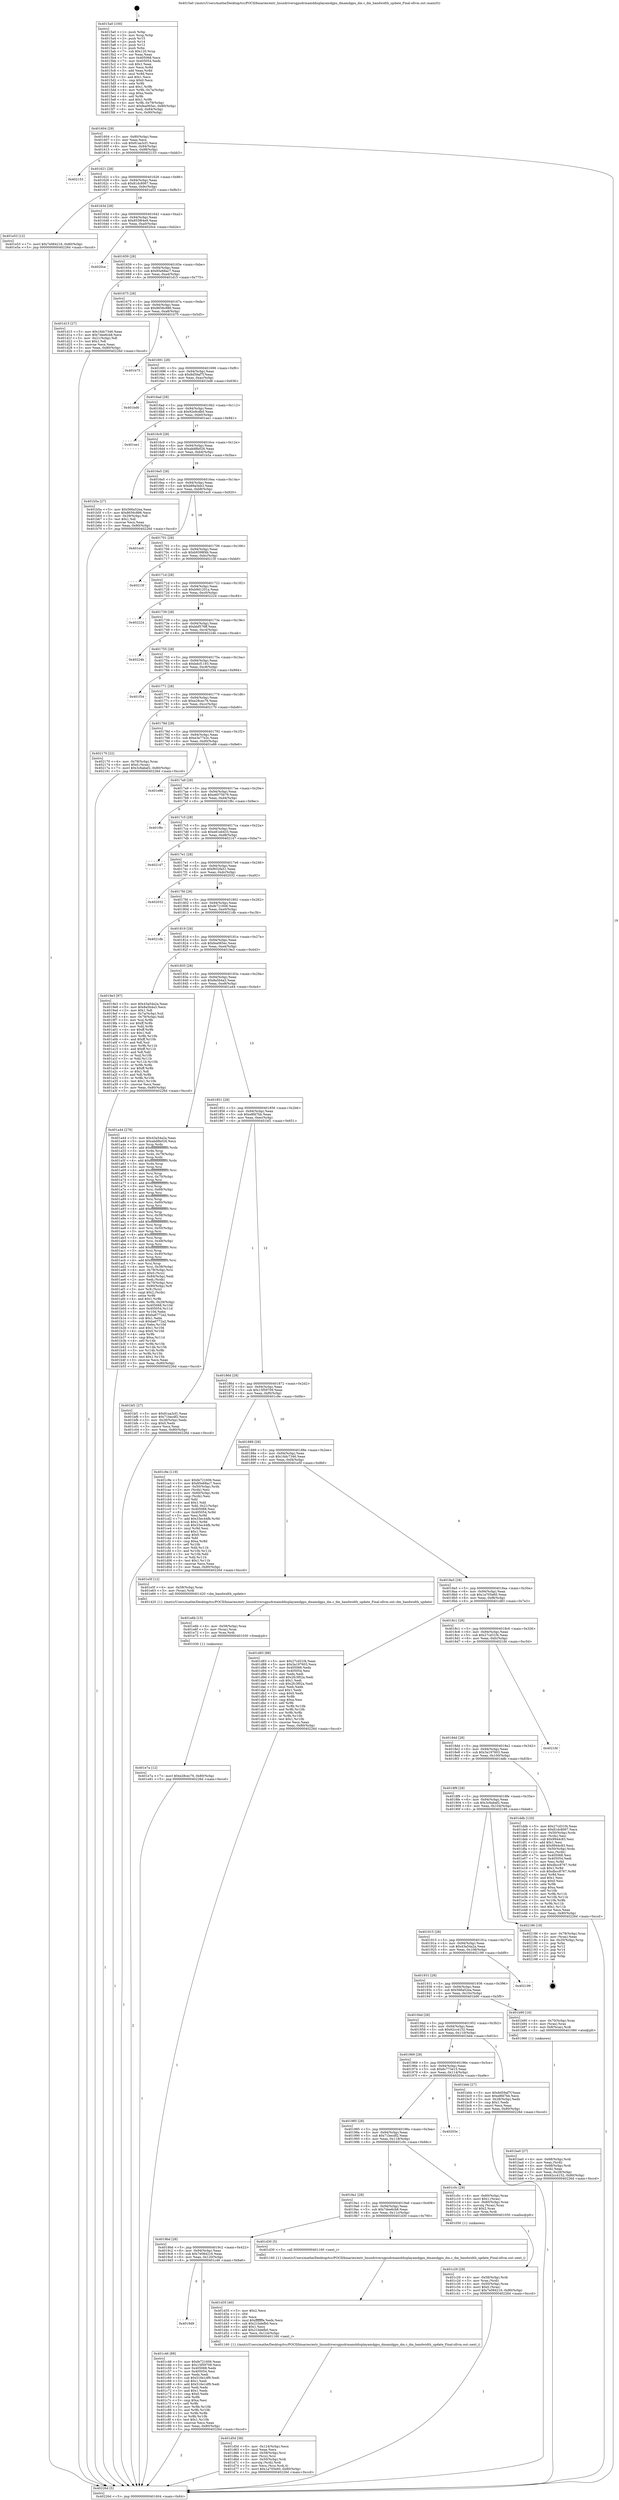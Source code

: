 digraph "0x4015a0" {
  label = "0x4015a0 (/mnt/c/Users/mathe/Desktop/tcc/POCII/binaries/extr_linuxdriversgpudrmamddisplayamdgpu_dmamdgpu_dm.c_dm_bandwidth_update_Final-ollvm.out::main(0))"
  labelloc = "t"
  node[shape=record]

  Entry [label="",width=0.3,height=0.3,shape=circle,fillcolor=black,style=filled]
  "0x401604" [label="{
     0x401604 [29]\l
     | [instrs]\l
     &nbsp;&nbsp;0x401604 \<+3\>: mov -0x80(%rbp),%eax\l
     &nbsp;&nbsp;0x401607 \<+2\>: mov %eax,%ecx\l
     &nbsp;&nbsp;0x401609 \<+6\>: sub $0x81aa3cf1,%ecx\l
     &nbsp;&nbsp;0x40160f \<+6\>: mov %eax,-0x94(%rbp)\l
     &nbsp;&nbsp;0x401615 \<+6\>: mov %ecx,-0x98(%rbp)\l
     &nbsp;&nbsp;0x40161b \<+6\>: je 0000000000402153 \<main+0xbb3\>\l
  }"]
  "0x402153" [label="{
     0x402153\l
  }", style=dashed]
  "0x401621" [label="{
     0x401621 [28]\l
     | [instrs]\l
     &nbsp;&nbsp;0x401621 \<+5\>: jmp 0000000000401626 \<main+0x86\>\l
     &nbsp;&nbsp;0x401626 \<+6\>: mov -0x94(%rbp),%eax\l
     &nbsp;&nbsp;0x40162c \<+5\>: sub $0x81dc8067,%eax\l
     &nbsp;&nbsp;0x401631 \<+6\>: mov %eax,-0x9c(%rbp)\l
     &nbsp;&nbsp;0x401637 \<+6\>: je 0000000000401e53 \<main+0x8b3\>\l
  }"]
  Exit [label="",width=0.3,height=0.3,shape=circle,fillcolor=black,style=filled,peripheries=2]
  "0x401e53" [label="{
     0x401e53 [12]\l
     | [instrs]\l
     &nbsp;&nbsp;0x401e53 \<+7\>: movl $0x7e084216,-0x80(%rbp)\l
     &nbsp;&nbsp;0x401e5a \<+5\>: jmp 000000000040226d \<main+0xccd\>\l
  }"]
  "0x40163d" [label="{
     0x40163d [28]\l
     | [instrs]\l
     &nbsp;&nbsp;0x40163d \<+5\>: jmp 0000000000401642 \<main+0xa2\>\l
     &nbsp;&nbsp;0x401642 \<+6\>: mov -0x94(%rbp),%eax\l
     &nbsp;&nbsp;0x401648 \<+5\>: sub $0x855f64e9,%eax\l
     &nbsp;&nbsp;0x40164d \<+6\>: mov %eax,-0xa0(%rbp)\l
     &nbsp;&nbsp;0x401653 \<+6\>: je 00000000004020ce \<main+0xb2e\>\l
  }"]
  "0x401e7a" [label="{
     0x401e7a [12]\l
     | [instrs]\l
     &nbsp;&nbsp;0x401e7a \<+7\>: movl $0xe28cec76,-0x80(%rbp)\l
     &nbsp;&nbsp;0x401e81 \<+5\>: jmp 000000000040226d \<main+0xccd\>\l
  }"]
  "0x4020ce" [label="{
     0x4020ce\l
  }", style=dashed]
  "0x401659" [label="{
     0x401659 [28]\l
     | [instrs]\l
     &nbsp;&nbsp;0x401659 \<+5\>: jmp 000000000040165e \<main+0xbe\>\l
     &nbsp;&nbsp;0x40165e \<+6\>: mov -0x94(%rbp),%eax\l
     &nbsp;&nbsp;0x401664 \<+5\>: sub $0x85e68ac7,%eax\l
     &nbsp;&nbsp;0x401669 \<+6\>: mov %eax,-0xa4(%rbp)\l
     &nbsp;&nbsp;0x40166f \<+6\>: je 0000000000401d15 \<main+0x775\>\l
  }"]
  "0x401e6b" [label="{
     0x401e6b [15]\l
     | [instrs]\l
     &nbsp;&nbsp;0x401e6b \<+4\>: mov -0x58(%rbp),%rax\l
     &nbsp;&nbsp;0x401e6f \<+3\>: mov (%rax),%rax\l
     &nbsp;&nbsp;0x401e72 \<+3\>: mov %rax,%rdi\l
     &nbsp;&nbsp;0x401e75 \<+5\>: call 0000000000401030 \<free@plt\>\l
     | [calls]\l
     &nbsp;&nbsp;0x401030 \{1\} (unknown)\l
  }"]
  "0x401d15" [label="{
     0x401d15 [27]\l
     | [instrs]\l
     &nbsp;&nbsp;0x401d15 \<+5\>: mov $0x16dc7346,%eax\l
     &nbsp;&nbsp;0x401d1a \<+5\>: mov $0x7dee6cb8,%ecx\l
     &nbsp;&nbsp;0x401d1f \<+3\>: mov -0x21(%rbp),%dl\l
     &nbsp;&nbsp;0x401d22 \<+3\>: test $0x1,%dl\l
     &nbsp;&nbsp;0x401d25 \<+3\>: cmovne %ecx,%eax\l
     &nbsp;&nbsp;0x401d28 \<+3\>: mov %eax,-0x80(%rbp)\l
     &nbsp;&nbsp;0x401d2b \<+5\>: jmp 000000000040226d \<main+0xccd\>\l
  }"]
  "0x401675" [label="{
     0x401675 [28]\l
     | [instrs]\l
     &nbsp;&nbsp;0x401675 \<+5\>: jmp 000000000040167a \<main+0xda\>\l
     &nbsp;&nbsp;0x40167a \<+6\>: mov -0x94(%rbp),%eax\l
     &nbsp;&nbsp;0x401680 \<+5\>: sub $0x8656c886,%eax\l
     &nbsp;&nbsp;0x401685 \<+6\>: mov %eax,-0xa8(%rbp)\l
     &nbsp;&nbsp;0x40168b \<+6\>: je 0000000000401b75 \<main+0x5d5\>\l
  }"]
  "0x401d5d" [label="{
     0x401d5d [38]\l
     | [instrs]\l
     &nbsp;&nbsp;0x401d5d \<+6\>: mov -0x124(%rbp),%ecx\l
     &nbsp;&nbsp;0x401d63 \<+3\>: imul %eax,%ecx\l
     &nbsp;&nbsp;0x401d66 \<+4\>: mov -0x58(%rbp),%rsi\l
     &nbsp;&nbsp;0x401d6a \<+3\>: mov (%rsi),%rsi\l
     &nbsp;&nbsp;0x401d6d \<+4\>: mov -0x50(%rbp),%rdi\l
     &nbsp;&nbsp;0x401d71 \<+3\>: movslq (%rdi),%rdi\l
     &nbsp;&nbsp;0x401d74 \<+3\>: mov %ecx,(%rsi,%rdi,4)\l
     &nbsp;&nbsp;0x401d77 \<+7\>: movl $0x1a705e60,-0x80(%rbp)\l
     &nbsp;&nbsp;0x401d7e \<+5\>: jmp 000000000040226d \<main+0xccd\>\l
  }"]
  "0x401b75" [label="{
     0x401b75\l
  }", style=dashed]
  "0x401691" [label="{
     0x401691 [28]\l
     | [instrs]\l
     &nbsp;&nbsp;0x401691 \<+5\>: jmp 0000000000401696 \<main+0xf6\>\l
     &nbsp;&nbsp;0x401696 \<+6\>: mov -0x94(%rbp),%eax\l
     &nbsp;&nbsp;0x40169c \<+5\>: sub $0x8d59af7f,%eax\l
     &nbsp;&nbsp;0x4016a1 \<+6\>: mov %eax,-0xac(%rbp)\l
     &nbsp;&nbsp;0x4016a7 \<+6\>: je 0000000000401bd6 \<main+0x636\>\l
  }"]
  "0x401d35" [label="{
     0x401d35 [40]\l
     | [instrs]\l
     &nbsp;&nbsp;0x401d35 \<+5\>: mov $0x2,%ecx\l
     &nbsp;&nbsp;0x401d3a \<+1\>: cltd\l
     &nbsp;&nbsp;0x401d3b \<+2\>: idiv %ecx\l
     &nbsp;&nbsp;0x401d3d \<+6\>: imul $0xfffffffe,%edx,%ecx\l
     &nbsp;&nbsp;0x401d43 \<+6\>: sub $0x21bdefb0,%ecx\l
     &nbsp;&nbsp;0x401d49 \<+3\>: add $0x1,%ecx\l
     &nbsp;&nbsp;0x401d4c \<+6\>: add $0x21bdefb0,%ecx\l
     &nbsp;&nbsp;0x401d52 \<+6\>: mov %ecx,-0x124(%rbp)\l
     &nbsp;&nbsp;0x401d58 \<+5\>: call 0000000000401160 \<next_i\>\l
     | [calls]\l
     &nbsp;&nbsp;0x401160 \{1\} (/mnt/c/Users/mathe/Desktop/tcc/POCII/binaries/extr_linuxdriversgpudrmamddisplayamdgpu_dmamdgpu_dm.c_dm_bandwidth_update_Final-ollvm.out::next_i)\l
  }"]
  "0x401bd6" [label="{
     0x401bd6\l
  }", style=dashed]
  "0x4016ad" [label="{
     0x4016ad [28]\l
     | [instrs]\l
     &nbsp;&nbsp;0x4016ad \<+5\>: jmp 00000000004016b2 \<main+0x112\>\l
     &nbsp;&nbsp;0x4016b2 \<+6\>: mov -0x94(%rbp),%eax\l
     &nbsp;&nbsp;0x4016b8 \<+5\>: sub $0x92e9cdb0,%eax\l
     &nbsp;&nbsp;0x4016bd \<+6\>: mov %eax,-0xb0(%rbp)\l
     &nbsp;&nbsp;0x4016c3 \<+6\>: je 0000000000401ee1 \<main+0x941\>\l
  }"]
  "0x4019d9" [label="{
     0x4019d9\l
  }", style=dashed]
  "0x401ee1" [label="{
     0x401ee1\l
  }", style=dashed]
  "0x4016c9" [label="{
     0x4016c9 [28]\l
     | [instrs]\l
     &nbsp;&nbsp;0x4016c9 \<+5\>: jmp 00000000004016ce \<main+0x12e\>\l
     &nbsp;&nbsp;0x4016ce \<+6\>: mov -0x94(%rbp),%eax\l
     &nbsp;&nbsp;0x4016d4 \<+5\>: sub $0xabd8b026,%eax\l
     &nbsp;&nbsp;0x4016d9 \<+6\>: mov %eax,-0xb4(%rbp)\l
     &nbsp;&nbsp;0x4016df \<+6\>: je 0000000000401b5a \<main+0x5ba\>\l
  }"]
  "0x401c46" [label="{
     0x401c46 [88]\l
     | [instrs]\l
     &nbsp;&nbsp;0x401c46 \<+5\>: mov $0xfe721606,%eax\l
     &nbsp;&nbsp;0x401c4b \<+5\>: mov $0x15f59709,%ecx\l
     &nbsp;&nbsp;0x401c50 \<+7\>: mov 0x405068,%edx\l
     &nbsp;&nbsp;0x401c57 \<+7\>: mov 0x405054,%esi\l
     &nbsp;&nbsp;0x401c5e \<+2\>: mov %edx,%edi\l
     &nbsp;&nbsp;0x401c60 \<+6\>: sub $0x516e1df9,%edi\l
     &nbsp;&nbsp;0x401c66 \<+3\>: sub $0x1,%edi\l
     &nbsp;&nbsp;0x401c69 \<+6\>: add $0x516e1df9,%edi\l
     &nbsp;&nbsp;0x401c6f \<+3\>: imul %edi,%edx\l
     &nbsp;&nbsp;0x401c72 \<+3\>: and $0x1,%edx\l
     &nbsp;&nbsp;0x401c75 \<+3\>: cmp $0x0,%edx\l
     &nbsp;&nbsp;0x401c78 \<+4\>: sete %r8b\l
     &nbsp;&nbsp;0x401c7c \<+3\>: cmp $0xa,%esi\l
     &nbsp;&nbsp;0x401c7f \<+4\>: setl %r9b\l
     &nbsp;&nbsp;0x401c83 \<+3\>: mov %r8b,%r10b\l
     &nbsp;&nbsp;0x401c86 \<+3\>: and %r9b,%r10b\l
     &nbsp;&nbsp;0x401c89 \<+3\>: xor %r9b,%r8b\l
     &nbsp;&nbsp;0x401c8c \<+3\>: or %r8b,%r10b\l
     &nbsp;&nbsp;0x401c8f \<+4\>: test $0x1,%r10b\l
     &nbsp;&nbsp;0x401c93 \<+3\>: cmovne %ecx,%eax\l
     &nbsp;&nbsp;0x401c96 \<+3\>: mov %eax,-0x80(%rbp)\l
     &nbsp;&nbsp;0x401c99 \<+5\>: jmp 000000000040226d \<main+0xccd\>\l
  }"]
  "0x401b5a" [label="{
     0x401b5a [27]\l
     | [instrs]\l
     &nbsp;&nbsp;0x401b5a \<+5\>: mov $0x566a52ea,%eax\l
     &nbsp;&nbsp;0x401b5f \<+5\>: mov $0x8656c886,%ecx\l
     &nbsp;&nbsp;0x401b64 \<+3\>: mov -0x29(%rbp),%dl\l
     &nbsp;&nbsp;0x401b67 \<+3\>: test $0x1,%dl\l
     &nbsp;&nbsp;0x401b6a \<+3\>: cmovne %ecx,%eax\l
     &nbsp;&nbsp;0x401b6d \<+3\>: mov %eax,-0x80(%rbp)\l
     &nbsp;&nbsp;0x401b70 \<+5\>: jmp 000000000040226d \<main+0xccd\>\l
  }"]
  "0x4016e5" [label="{
     0x4016e5 [28]\l
     | [instrs]\l
     &nbsp;&nbsp;0x4016e5 \<+5\>: jmp 00000000004016ea \<main+0x14a\>\l
     &nbsp;&nbsp;0x4016ea \<+6\>: mov -0x94(%rbp),%eax\l
     &nbsp;&nbsp;0x4016f0 \<+5\>: sub $0xb89a5bb3,%eax\l
     &nbsp;&nbsp;0x4016f5 \<+6\>: mov %eax,-0xb8(%rbp)\l
     &nbsp;&nbsp;0x4016fb \<+6\>: je 0000000000401ec0 \<main+0x920\>\l
  }"]
  "0x4019bd" [label="{
     0x4019bd [28]\l
     | [instrs]\l
     &nbsp;&nbsp;0x4019bd \<+5\>: jmp 00000000004019c2 \<main+0x422\>\l
     &nbsp;&nbsp;0x4019c2 \<+6\>: mov -0x94(%rbp),%eax\l
     &nbsp;&nbsp;0x4019c8 \<+5\>: sub $0x7e084216,%eax\l
     &nbsp;&nbsp;0x4019cd \<+6\>: mov %eax,-0x120(%rbp)\l
     &nbsp;&nbsp;0x4019d3 \<+6\>: je 0000000000401c46 \<main+0x6a6\>\l
  }"]
  "0x401ec0" [label="{
     0x401ec0\l
  }", style=dashed]
  "0x401701" [label="{
     0x401701 [28]\l
     | [instrs]\l
     &nbsp;&nbsp;0x401701 \<+5\>: jmp 0000000000401706 \<main+0x166\>\l
     &nbsp;&nbsp;0x401706 \<+6\>: mov -0x94(%rbp),%eax\l
     &nbsp;&nbsp;0x40170c \<+5\>: sub $0xb9398f4b,%eax\l
     &nbsp;&nbsp;0x401711 \<+6\>: mov %eax,-0xbc(%rbp)\l
     &nbsp;&nbsp;0x401717 \<+6\>: je 000000000040215f \<main+0xbbf\>\l
  }"]
  "0x401d30" [label="{
     0x401d30 [5]\l
     | [instrs]\l
     &nbsp;&nbsp;0x401d30 \<+5\>: call 0000000000401160 \<next_i\>\l
     | [calls]\l
     &nbsp;&nbsp;0x401160 \{1\} (/mnt/c/Users/mathe/Desktop/tcc/POCII/binaries/extr_linuxdriversgpudrmamddisplayamdgpu_dmamdgpu_dm.c_dm_bandwidth_update_Final-ollvm.out::next_i)\l
  }"]
  "0x40215f" [label="{
     0x40215f\l
  }", style=dashed]
  "0x40171d" [label="{
     0x40171d [28]\l
     | [instrs]\l
     &nbsp;&nbsp;0x40171d \<+5\>: jmp 0000000000401722 \<main+0x182\>\l
     &nbsp;&nbsp;0x401722 \<+6\>: mov -0x94(%rbp),%eax\l
     &nbsp;&nbsp;0x401728 \<+5\>: sub $0xb9d1201a,%eax\l
     &nbsp;&nbsp;0x40172d \<+6\>: mov %eax,-0xc0(%rbp)\l
     &nbsp;&nbsp;0x401733 \<+6\>: je 0000000000402224 \<main+0xc84\>\l
  }"]
  "0x401c29" [label="{
     0x401c29 [29]\l
     | [instrs]\l
     &nbsp;&nbsp;0x401c29 \<+4\>: mov -0x58(%rbp),%rdi\l
     &nbsp;&nbsp;0x401c2d \<+3\>: mov %rax,(%rdi)\l
     &nbsp;&nbsp;0x401c30 \<+4\>: mov -0x50(%rbp),%rax\l
     &nbsp;&nbsp;0x401c34 \<+6\>: movl $0x0,(%rax)\l
     &nbsp;&nbsp;0x401c3a \<+7\>: movl $0x7e084216,-0x80(%rbp)\l
     &nbsp;&nbsp;0x401c41 \<+5\>: jmp 000000000040226d \<main+0xccd\>\l
  }"]
  "0x402224" [label="{
     0x402224\l
  }", style=dashed]
  "0x401739" [label="{
     0x401739 [28]\l
     | [instrs]\l
     &nbsp;&nbsp;0x401739 \<+5\>: jmp 000000000040173e \<main+0x19e\>\l
     &nbsp;&nbsp;0x40173e \<+6\>: mov -0x94(%rbp),%eax\l
     &nbsp;&nbsp;0x401744 \<+5\>: sub $0xbbf576ff,%eax\l
     &nbsp;&nbsp;0x401749 \<+6\>: mov %eax,-0xc4(%rbp)\l
     &nbsp;&nbsp;0x40174f \<+6\>: je 000000000040224b \<main+0xcab\>\l
  }"]
  "0x4019a1" [label="{
     0x4019a1 [28]\l
     | [instrs]\l
     &nbsp;&nbsp;0x4019a1 \<+5\>: jmp 00000000004019a6 \<main+0x406\>\l
     &nbsp;&nbsp;0x4019a6 \<+6\>: mov -0x94(%rbp),%eax\l
     &nbsp;&nbsp;0x4019ac \<+5\>: sub $0x7dee6cb8,%eax\l
     &nbsp;&nbsp;0x4019b1 \<+6\>: mov %eax,-0x11c(%rbp)\l
     &nbsp;&nbsp;0x4019b7 \<+6\>: je 0000000000401d30 \<main+0x790\>\l
  }"]
  "0x40224b" [label="{
     0x40224b\l
  }", style=dashed]
  "0x401755" [label="{
     0x401755 [28]\l
     | [instrs]\l
     &nbsp;&nbsp;0x401755 \<+5\>: jmp 000000000040175a \<main+0x1ba\>\l
     &nbsp;&nbsp;0x40175a \<+6\>: mov -0x94(%rbp),%eax\l
     &nbsp;&nbsp;0x401760 \<+5\>: sub $0xbdcf1193,%eax\l
     &nbsp;&nbsp;0x401765 \<+6\>: mov %eax,-0xc8(%rbp)\l
     &nbsp;&nbsp;0x40176b \<+6\>: je 0000000000401f34 \<main+0x994\>\l
  }"]
  "0x401c0c" [label="{
     0x401c0c [29]\l
     | [instrs]\l
     &nbsp;&nbsp;0x401c0c \<+4\>: mov -0x60(%rbp),%rax\l
     &nbsp;&nbsp;0x401c10 \<+6\>: movl $0x1,(%rax)\l
     &nbsp;&nbsp;0x401c16 \<+4\>: mov -0x60(%rbp),%rax\l
     &nbsp;&nbsp;0x401c1a \<+3\>: movslq (%rax),%rax\l
     &nbsp;&nbsp;0x401c1d \<+4\>: shl $0x2,%rax\l
     &nbsp;&nbsp;0x401c21 \<+3\>: mov %rax,%rdi\l
     &nbsp;&nbsp;0x401c24 \<+5\>: call 0000000000401050 \<malloc@plt\>\l
     | [calls]\l
     &nbsp;&nbsp;0x401050 \{1\} (unknown)\l
  }"]
  "0x401f34" [label="{
     0x401f34\l
  }", style=dashed]
  "0x401771" [label="{
     0x401771 [28]\l
     | [instrs]\l
     &nbsp;&nbsp;0x401771 \<+5\>: jmp 0000000000401776 \<main+0x1d6\>\l
     &nbsp;&nbsp;0x401776 \<+6\>: mov -0x94(%rbp),%eax\l
     &nbsp;&nbsp;0x40177c \<+5\>: sub $0xe28cec76,%eax\l
     &nbsp;&nbsp;0x401781 \<+6\>: mov %eax,-0xcc(%rbp)\l
     &nbsp;&nbsp;0x401787 \<+6\>: je 0000000000402170 \<main+0xbd0\>\l
  }"]
  "0x401985" [label="{
     0x401985 [28]\l
     | [instrs]\l
     &nbsp;&nbsp;0x401985 \<+5\>: jmp 000000000040198a \<main+0x3ea\>\l
     &nbsp;&nbsp;0x40198a \<+6\>: mov -0x94(%rbp),%eax\l
     &nbsp;&nbsp;0x401990 \<+5\>: sub $0x71becdf2,%eax\l
     &nbsp;&nbsp;0x401995 \<+6\>: mov %eax,-0x118(%rbp)\l
     &nbsp;&nbsp;0x40199b \<+6\>: je 0000000000401c0c \<main+0x66c\>\l
  }"]
  "0x402170" [label="{
     0x402170 [22]\l
     | [instrs]\l
     &nbsp;&nbsp;0x402170 \<+4\>: mov -0x78(%rbp),%rax\l
     &nbsp;&nbsp;0x402174 \<+6\>: movl $0x0,(%rax)\l
     &nbsp;&nbsp;0x40217a \<+7\>: movl $0x3c6abaf2,-0x80(%rbp)\l
     &nbsp;&nbsp;0x402181 \<+5\>: jmp 000000000040226d \<main+0xccd\>\l
  }"]
  "0x40178d" [label="{
     0x40178d [28]\l
     | [instrs]\l
     &nbsp;&nbsp;0x40178d \<+5\>: jmp 0000000000401792 \<main+0x1f2\>\l
     &nbsp;&nbsp;0x401792 \<+6\>: mov -0x94(%rbp),%eax\l
     &nbsp;&nbsp;0x401798 \<+5\>: sub $0xe3e77e3c,%eax\l
     &nbsp;&nbsp;0x40179d \<+6\>: mov %eax,-0xd0(%rbp)\l
     &nbsp;&nbsp;0x4017a3 \<+6\>: je 0000000000401e86 \<main+0x8e6\>\l
  }"]
  "0x40203e" [label="{
     0x40203e\l
  }", style=dashed]
  "0x401e86" [label="{
     0x401e86\l
  }", style=dashed]
  "0x4017a9" [label="{
     0x4017a9 [28]\l
     | [instrs]\l
     &nbsp;&nbsp;0x4017a9 \<+5\>: jmp 00000000004017ae \<main+0x20e\>\l
     &nbsp;&nbsp;0x4017ae \<+6\>: mov -0x94(%rbp),%eax\l
     &nbsp;&nbsp;0x4017b4 \<+5\>: sub $0xe6075b79,%eax\l
     &nbsp;&nbsp;0x4017b9 \<+6\>: mov %eax,-0xd4(%rbp)\l
     &nbsp;&nbsp;0x4017bf \<+6\>: je 0000000000401f8c \<main+0x9ec\>\l
  }"]
  "0x401969" [label="{
     0x401969 [28]\l
     | [instrs]\l
     &nbsp;&nbsp;0x401969 \<+5\>: jmp 000000000040196e \<main+0x3ce\>\l
     &nbsp;&nbsp;0x40196e \<+6\>: mov -0x94(%rbp),%eax\l
     &nbsp;&nbsp;0x401974 \<+5\>: sub $0x6c773e15,%eax\l
     &nbsp;&nbsp;0x401979 \<+6\>: mov %eax,-0x114(%rbp)\l
     &nbsp;&nbsp;0x40197f \<+6\>: je 000000000040203e \<main+0xa9e\>\l
  }"]
  "0x401f8c" [label="{
     0x401f8c\l
  }", style=dashed]
  "0x4017c5" [label="{
     0x4017c5 [28]\l
     | [instrs]\l
     &nbsp;&nbsp;0x4017c5 \<+5\>: jmp 00000000004017ca \<main+0x22a\>\l
     &nbsp;&nbsp;0x4017ca \<+6\>: mov -0x94(%rbp),%eax\l
     &nbsp;&nbsp;0x4017d0 \<+5\>: sub $0xe81eb433,%eax\l
     &nbsp;&nbsp;0x4017d5 \<+6\>: mov %eax,-0xd8(%rbp)\l
     &nbsp;&nbsp;0x4017db \<+6\>: je 0000000000402147 \<main+0xba7\>\l
  }"]
  "0x401bbb" [label="{
     0x401bbb [27]\l
     | [instrs]\l
     &nbsp;&nbsp;0x401bbb \<+5\>: mov $0x8d59af7f,%eax\l
     &nbsp;&nbsp;0x401bc0 \<+5\>: mov $0xe8fd7bb,%ecx\l
     &nbsp;&nbsp;0x401bc5 \<+3\>: mov -0x28(%rbp),%edx\l
     &nbsp;&nbsp;0x401bc8 \<+3\>: cmp $0x1,%edx\l
     &nbsp;&nbsp;0x401bcb \<+3\>: cmovl %ecx,%eax\l
     &nbsp;&nbsp;0x401bce \<+3\>: mov %eax,-0x80(%rbp)\l
     &nbsp;&nbsp;0x401bd1 \<+5\>: jmp 000000000040226d \<main+0xccd\>\l
  }"]
  "0x402147" [label="{
     0x402147\l
  }", style=dashed]
  "0x4017e1" [label="{
     0x4017e1 [28]\l
     | [instrs]\l
     &nbsp;&nbsp;0x4017e1 \<+5\>: jmp 00000000004017e6 \<main+0x246\>\l
     &nbsp;&nbsp;0x4017e6 \<+6\>: mov -0x94(%rbp),%eax\l
     &nbsp;&nbsp;0x4017ec \<+5\>: sub $0xf932fa51,%eax\l
     &nbsp;&nbsp;0x4017f1 \<+6\>: mov %eax,-0xdc(%rbp)\l
     &nbsp;&nbsp;0x4017f7 \<+6\>: je 0000000000402032 \<main+0xa92\>\l
  }"]
  "0x401ba0" [label="{
     0x401ba0 [27]\l
     | [instrs]\l
     &nbsp;&nbsp;0x401ba0 \<+4\>: mov -0x68(%rbp),%rdi\l
     &nbsp;&nbsp;0x401ba4 \<+2\>: mov %eax,(%rdi)\l
     &nbsp;&nbsp;0x401ba6 \<+4\>: mov -0x68(%rbp),%rdi\l
     &nbsp;&nbsp;0x401baa \<+2\>: mov (%rdi),%eax\l
     &nbsp;&nbsp;0x401bac \<+3\>: mov %eax,-0x28(%rbp)\l
     &nbsp;&nbsp;0x401baf \<+7\>: movl $0x62cc4152,-0x80(%rbp)\l
     &nbsp;&nbsp;0x401bb6 \<+5\>: jmp 000000000040226d \<main+0xccd\>\l
  }"]
  "0x402032" [label="{
     0x402032\l
  }", style=dashed]
  "0x4017fd" [label="{
     0x4017fd [28]\l
     | [instrs]\l
     &nbsp;&nbsp;0x4017fd \<+5\>: jmp 0000000000401802 \<main+0x262\>\l
     &nbsp;&nbsp;0x401802 \<+6\>: mov -0x94(%rbp),%eax\l
     &nbsp;&nbsp;0x401808 \<+5\>: sub $0xfe721606,%eax\l
     &nbsp;&nbsp;0x40180d \<+6\>: mov %eax,-0xe0(%rbp)\l
     &nbsp;&nbsp;0x401813 \<+6\>: je 00000000004021db \<main+0xc3b\>\l
  }"]
  "0x40194d" [label="{
     0x40194d [28]\l
     | [instrs]\l
     &nbsp;&nbsp;0x40194d \<+5\>: jmp 0000000000401952 \<main+0x3b2\>\l
     &nbsp;&nbsp;0x401952 \<+6\>: mov -0x94(%rbp),%eax\l
     &nbsp;&nbsp;0x401958 \<+5\>: sub $0x62cc4152,%eax\l
     &nbsp;&nbsp;0x40195d \<+6\>: mov %eax,-0x110(%rbp)\l
     &nbsp;&nbsp;0x401963 \<+6\>: je 0000000000401bbb \<main+0x61b\>\l
  }"]
  "0x4021db" [label="{
     0x4021db\l
  }", style=dashed]
  "0x401819" [label="{
     0x401819 [28]\l
     | [instrs]\l
     &nbsp;&nbsp;0x401819 \<+5\>: jmp 000000000040181e \<main+0x27e\>\l
     &nbsp;&nbsp;0x40181e \<+6\>: mov -0x94(%rbp),%eax\l
     &nbsp;&nbsp;0x401824 \<+5\>: sub $0xfea065ec,%eax\l
     &nbsp;&nbsp;0x401829 \<+6\>: mov %eax,-0xe4(%rbp)\l
     &nbsp;&nbsp;0x40182f \<+6\>: je 00000000004019e3 \<main+0x443\>\l
  }"]
  "0x401b90" [label="{
     0x401b90 [16]\l
     | [instrs]\l
     &nbsp;&nbsp;0x401b90 \<+4\>: mov -0x70(%rbp),%rax\l
     &nbsp;&nbsp;0x401b94 \<+3\>: mov (%rax),%rax\l
     &nbsp;&nbsp;0x401b97 \<+4\>: mov 0x8(%rax),%rdi\l
     &nbsp;&nbsp;0x401b9b \<+5\>: call 0000000000401060 \<atoi@plt\>\l
     | [calls]\l
     &nbsp;&nbsp;0x401060 \{1\} (unknown)\l
  }"]
  "0x4019e3" [label="{
     0x4019e3 [97]\l
     | [instrs]\l
     &nbsp;&nbsp;0x4019e3 \<+5\>: mov $0x43a54a2a,%eax\l
     &nbsp;&nbsp;0x4019e8 \<+5\>: mov $0x8a5b4a3,%ecx\l
     &nbsp;&nbsp;0x4019ed \<+2\>: mov $0x1,%dl\l
     &nbsp;&nbsp;0x4019ef \<+4\>: mov -0x7a(%rbp),%sil\l
     &nbsp;&nbsp;0x4019f3 \<+4\>: mov -0x79(%rbp),%dil\l
     &nbsp;&nbsp;0x4019f7 \<+3\>: mov %sil,%r8b\l
     &nbsp;&nbsp;0x4019fa \<+4\>: xor $0xff,%r8b\l
     &nbsp;&nbsp;0x4019fe \<+3\>: mov %dil,%r9b\l
     &nbsp;&nbsp;0x401a01 \<+4\>: xor $0xff,%r9b\l
     &nbsp;&nbsp;0x401a05 \<+3\>: xor $0x1,%dl\l
     &nbsp;&nbsp;0x401a08 \<+3\>: mov %r8b,%r10b\l
     &nbsp;&nbsp;0x401a0b \<+4\>: and $0xff,%r10b\l
     &nbsp;&nbsp;0x401a0f \<+3\>: and %dl,%sil\l
     &nbsp;&nbsp;0x401a12 \<+3\>: mov %r9b,%r11b\l
     &nbsp;&nbsp;0x401a15 \<+4\>: and $0xff,%r11b\l
     &nbsp;&nbsp;0x401a19 \<+3\>: and %dl,%dil\l
     &nbsp;&nbsp;0x401a1c \<+3\>: or %sil,%r10b\l
     &nbsp;&nbsp;0x401a1f \<+3\>: or %dil,%r11b\l
     &nbsp;&nbsp;0x401a22 \<+3\>: xor %r11b,%r10b\l
     &nbsp;&nbsp;0x401a25 \<+3\>: or %r9b,%r8b\l
     &nbsp;&nbsp;0x401a28 \<+4\>: xor $0xff,%r8b\l
     &nbsp;&nbsp;0x401a2c \<+3\>: or $0x1,%dl\l
     &nbsp;&nbsp;0x401a2f \<+3\>: and %dl,%r8b\l
     &nbsp;&nbsp;0x401a32 \<+3\>: or %r8b,%r10b\l
     &nbsp;&nbsp;0x401a35 \<+4\>: test $0x1,%r10b\l
     &nbsp;&nbsp;0x401a39 \<+3\>: cmovne %ecx,%eax\l
     &nbsp;&nbsp;0x401a3c \<+3\>: mov %eax,-0x80(%rbp)\l
     &nbsp;&nbsp;0x401a3f \<+5\>: jmp 000000000040226d \<main+0xccd\>\l
  }"]
  "0x401835" [label="{
     0x401835 [28]\l
     | [instrs]\l
     &nbsp;&nbsp;0x401835 \<+5\>: jmp 000000000040183a \<main+0x29a\>\l
     &nbsp;&nbsp;0x40183a \<+6\>: mov -0x94(%rbp),%eax\l
     &nbsp;&nbsp;0x401840 \<+5\>: sub $0x8a5b4a3,%eax\l
     &nbsp;&nbsp;0x401845 \<+6\>: mov %eax,-0xe8(%rbp)\l
     &nbsp;&nbsp;0x40184b \<+6\>: je 0000000000401a44 \<main+0x4a4\>\l
  }"]
  "0x40226d" [label="{
     0x40226d [5]\l
     | [instrs]\l
     &nbsp;&nbsp;0x40226d \<+5\>: jmp 0000000000401604 \<main+0x64\>\l
  }"]
  "0x4015a0" [label="{
     0x4015a0 [100]\l
     | [instrs]\l
     &nbsp;&nbsp;0x4015a0 \<+1\>: push %rbp\l
     &nbsp;&nbsp;0x4015a1 \<+3\>: mov %rsp,%rbp\l
     &nbsp;&nbsp;0x4015a4 \<+2\>: push %r15\l
     &nbsp;&nbsp;0x4015a6 \<+2\>: push %r14\l
     &nbsp;&nbsp;0x4015a8 \<+2\>: push %r12\l
     &nbsp;&nbsp;0x4015aa \<+1\>: push %rbx\l
     &nbsp;&nbsp;0x4015ab \<+7\>: sub $0x120,%rsp\l
     &nbsp;&nbsp;0x4015b2 \<+2\>: xor %eax,%eax\l
     &nbsp;&nbsp;0x4015b4 \<+7\>: mov 0x405068,%ecx\l
     &nbsp;&nbsp;0x4015bb \<+7\>: mov 0x405054,%edx\l
     &nbsp;&nbsp;0x4015c2 \<+3\>: sub $0x1,%eax\l
     &nbsp;&nbsp;0x4015c5 \<+3\>: mov %ecx,%r8d\l
     &nbsp;&nbsp;0x4015c8 \<+3\>: add %eax,%r8d\l
     &nbsp;&nbsp;0x4015cb \<+4\>: imul %r8d,%ecx\l
     &nbsp;&nbsp;0x4015cf \<+3\>: and $0x1,%ecx\l
     &nbsp;&nbsp;0x4015d2 \<+3\>: cmp $0x0,%ecx\l
     &nbsp;&nbsp;0x4015d5 \<+4\>: sete %r9b\l
     &nbsp;&nbsp;0x4015d9 \<+4\>: and $0x1,%r9b\l
     &nbsp;&nbsp;0x4015dd \<+4\>: mov %r9b,-0x7a(%rbp)\l
     &nbsp;&nbsp;0x4015e1 \<+3\>: cmp $0xa,%edx\l
     &nbsp;&nbsp;0x4015e4 \<+4\>: setl %r9b\l
     &nbsp;&nbsp;0x4015e8 \<+4\>: and $0x1,%r9b\l
     &nbsp;&nbsp;0x4015ec \<+4\>: mov %r9b,-0x79(%rbp)\l
     &nbsp;&nbsp;0x4015f0 \<+7\>: movl $0xfea065ec,-0x80(%rbp)\l
     &nbsp;&nbsp;0x4015f7 \<+6\>: mov %edi,-0x84(%rbp)\l
     &nbsp;&nbsp;0x4015fd \<+7\>: mov %rsi,-0x90(%rbp)\l
  }"]
  "0x401931" [label="{
     0x401931 [28]\l
     | [instrs]\l
     &nbsp;&nbsp;0x401931 \<+5\>: jmp 0000000000401936 \<main+0x396\>\l
     &nbsp;&nbsp;0x401936 \<+6\>: mov -0x94(%rbp),%eax\l
     &nbsp;&nbsp;0x40193c \<+5\>: sub $0x566a52ea,%eax\l
     &nbsp;&nbsp;0x401941 \<+6\>: mov %eax,-0x10c(%rbp)\l
     &nbsp;&nbsp;0x401947 \<+6\>: je 0000000000401b90 \<main+0x5f0\>\l
  }"]
  "0x401a44" [label="{
     0x401a44 [278]\l
     | [instrs]\l
     &nbsp;&nbsp;0x401a44 \<+5\>: mov $0x43a54a2a,%eax\l
     &nbsp;&nbsp;0x401a49 \<+5\>: mov $0xabd8b026,%ecx\l
     &nbsp;&nbsp;0x401a4e \<+3\>: mov %rsp,%rdx\l
     &nbsp;&nbsp;0x401a51 \<+4\>: add $0xfffffffffffffff0,%rdx\l
     &nbsp;&nbsp;0x401a55 \<+3\>: mov %rdx,%rsp\l
     &nbsp;&nbsp;0x401a58 \<+4\>: mov %rdx,-0x78(%rbp)\l
     &nbsp;&nbsp;0x401a5c \<+3\>: mov %rsp,%rdx\l
     &nbsp;&nbsp;0x401a5f \<+4\>: add $0xfffffffffffffff0,%rdx\l
     &nbsp;&nbsp;0x401a63 \<+3\>: mov %rdx,%rsp\l
     &nbsp;&nbsp;0x401a66 \<+3\>: mov %rsp,%rsi\l
     &nbsp;&nbsp;0x401a69 \<+4\>: add $0xfffffffffffffff0,%rsi\l
     &nbsp;&nbsp;0x401a6d \<+3\>: mov %rsi,%rsp\l
     &nbsp;&nbsp;0x401a70 \<+4\>: mov %rsi,-0x70(%rbp)\l
     &nbsp;&nbsp;0x401a74 \<+3\>: mov %rsp,%rsi\l
     &nbsp;&nbsp;0x401a77 \<+4\>: add $0xfffffffffffffff0,%rsi\l
     &nbsp;&nbsp;0x401a7b \<+3\>: mov %rsi,%rsp\l
     &nbsp;&nbsp;0x401a7e \<+4\>: mov %rsi,-0x68(%rbp)\l
     &nbsp;&nbsp;0x401a82 \<+3\>: mov %rsp,%rsi\l
     &nbsp;&nbsp;0x401a85 \<+4\>: add $0xfffffffffffffff0,%rsi\l
     &nbsp;&nbsp;0x401a89 \<+3\>: mov %rsi,%rsp\l
     &nbsp;&nbsp;0x401a8c \<+4\>: mov %rsi,-0x60(%rbp)\l
     &nbsp;&nbsp;0x401a90 \<+3\>: mov %rsp,%rsi\l
     &nbsp;&nbsp;0x401a93 \<+4\>: add $0xfffffffffffffff0,%rsi\l
     &nbsp;&nbsp;0x401a97 \<+3\>: mov %rsi,%rsp\l
     &nbsp;&nbsp;0x401a9a \<+4\>: mov %rsi,-0x58(%rbp)\l
     &nbsp;&nbsp;0x401a9e \<+3\>: mov %rsp,%rsi\l
     &nbsp;&nbsp;0x401aa1 \<+4\>: add $0xfffffffffffffff0,%rsi\l
     &nbsp;&nbsp;0x401aa5 \<+3\>: mov %rsi,%rsp\l
     &nbsp;&nbsp;0x401aa8 \<+4\>: mov %rsi,-0x50(%rbp)\l
     &nbsp;&nbsp;0x401aac \<+3\>: mov %rsp,%rsi\l
     &nbsp;&nbsp;0x401aaf \<+4\>: add $0xfffffffffffffff0,%rsi\l
     &nbsp;&nbsp;0x401ab3 \<+3\>: mov %rsi,%rsp\l
     &nbsp;&nbsp;0x401ab6 \<+4\>: mov %rsi,-0x48(%rbp)\l
     &nbsp;&nbsp;0x401aba \<+3\>: mov %rsp,%rsi\l
     &nbsp;&nbsp;0x401abd \<+4\>: add $0xfffffffffffffff0,%rsi\l
     &nbsp;&nbsp;0x401ac1 \<+3\>: mov %rsi,%rsp\l
     &nbsp;&nbsp;0x401ac4 \<+4\>: mov %rsi,-0x40(%rbp)\l
     &nbsp;&nbsp;0x401ac8 \<+3\>: mov %rsp,%rsi\l
     &nbsp;&nbsp;0x401acb \<+4\>: add $0xfffffffffffffff0,%rsi\l
     &nbsp;&nbsp;0x401acf \<+3\>: mov %rsi,%rsp\l
     &nbsp;&nbsp;0x401ad2 \<+4\>: mov %rsi,-0x38(%rbp)\l
     &nbsp;&nbsp;0x401ad6 \<+4\>: mov -0x78(%rbp),%rsi\l
     &nbsp;&nbsp;0x401ada \<+6\>: movl $0x0,(%rsi)\l
     &nbsp;&nbsp;0x401ae0 \<+6\>: mov -0x84(%rbp),%edi\l
     &nbsp;&nbsp;0x401ae6 \<+2\>: mov %edi,(%rdx)\l
     &nbsp;&nbsp;0x401ae8 \<+4\>: mov -0x70(%rbp),%rsi\l
     &nbsp;&nbsp;0x401aec \<+7\>: mov -0x90(%rbp),%r8\l
     &nbsp;&nbsp;0x401af3 \<+3\>: mov %r8,(%rsi)\l
     &nbsp;&nbsp;0x401af6 \<+3\>: cmpl $0x2,(%rdx)\l
     &nbsp;&nbsp;0x401af9 \<+4\>: setne %r9b\l
     &nbsp;&nbsp;0x401afd \<+4\>: and $0x1,%r9b\l
     &nbsp;&nbsp;0x401b01 \<+4\>: mov %r9b,-0x29(%rbp)\l
     &nbsp;&nbsp;0x401b05 \<+8\>: mov 0x405068,%r10d\l
     &nbsp;&nbsp;0x401b0d \<+8\>: mov 0x405054,%r11d\l
     &nbsp;&nbsp;0x401b15 \<+3\>: mov %r10d,%ebx\l
     &nbsp;&nbsp;0x401b18 \<+6\>: add $0xba6772a2,%ebx\l
     &nbsp;&nbsp;0x401b1e \<+3\>: sub $0x1,%ebx\l
     &nbsp;&nbsp;0x401b21 \<+6\>: sub $0xba6772a2,%ebx\l
     &nbsp;&nbsp;0x401b27 \<+4\>: imul %ebx,%r10d\l
     &nbsp;&nbsp;0x401b2b \<+4\>: and $0x1,%r10d\l
     &nbsp;&nbsp;0x401b2f \<+4\>: cmp $0x0,%r10d\l
     &nbsp;&nbsp;0x401b33 \<+4\>: sete %r9b\l
     &nbsp;&nbsp;0x401b37 \<+4\>: cmp $0xa,%r11d\l
     &nbsp;&nbsp;0x401b3b \<+4\>: setl %r14b\l
     &nbsp;&nbsp;0x401b3f \<+3\>: mov %r9b,%r15b\l
     &nbsp;&nbsp;0x401b42 \<+3\>: and %r14b,%r15b\l
     &nbsp;&nbsp;0x401b45 \<+3\>: xor %r14b,%r9b\l
     &nbsp;&nbsp;0x401b48 \<+3\>: or %r9b,%r15b\l
     &nbsp;&nbsp;0x401b4b \<+4\>: test $0x1,%r15b\l
     &nbsp;&nbsp;0x401b4f \<+3\>: cmovne %ecx,%eax\l
     &nbsp;&nbsp;0x401b52 \<+3\>: mov %eax,-0x80(%rbp)\l
     &nbsp;&nbsp;0x401b55 \<+5\>: jmp 000000000040226d \<main+0xccd\>\l
  }"]
  "0x401851" [label="{
     0x401851 [28]\l
     | [instrs]\l
     &nbsp;&nbsp;0x401851 \<+5\>: jmp 0000000000401856 \<main+0x2b6\>\l
     &nbsp;&nbsp;0x401856 \<+6\>: mov -0x94(%rbp),%eax\l
     &nbsp;&nbsp;0x40185c \<+5\>: sub $0xe8fd7bb,%eax\l
     &nbsp;&nbsp;0x401861 \<+6\>: mov %eax,-0xec(%rbp)\l
     &nbsp;&nbsp;0x401867 \<+6\>: je 0000000000401bf1 \<main+0x651\>\l
  }"]
  "0x402199" [label="{
     0x402199\l
  }", style=dashed]
  "0x401915" [label="{
     0x401915 [28]\l
     | [instrs]\l
     &nbsp;&nbsp;0x401915 \<+5\>: jmp 000000000040191a \<main+0x37a\>\l
     &nbsp;&nbsp;0x40191a \<+6\>: mov -0x94(%rbp),%eax\l
     &nbsp;&nbsp;0x401920 \<+5\>: sub $0x43a54a2a,%eax\l
     &nbsp;&nbsp;0x401925 \<+6\>: mov %eax,-0x108(%rbp)\l
     &nbsp;&nbsp;0x40192b \<+6\>: je 0000000000402199 \<main+0xbf9\>\l
  }"]
  "0x401bf1" [label="{
     0x401bf1 [27]\l
     | [instrs]\l
     &nbsp;&nbsp;0x401bf1 \<+5\>: mov $0x81aa3cf1,%eax\l
     &nbsp;&nbsp;0x401bf6 \<+5\>: mov $0x71becdf2,%ecx\l
     &nbsp;&nbsp;0x401bfb \<+3\>: mov -0x28(%rbp),%edx\l
     &nbsp;&nbsp;0x401bfe \<+3\>: cmp $0x0,%edx\l
     &nbsp;&nbsp;0x401c01 \<+3\>: cmove %ecx,%eax\l
     &nbsp;&nbsp;0x401c04 \<+3\>: mov %eax,-0x80(%rbp)\l
     &nbsp;&nbsp;0x401c07 \<+5\>: jmp 000000000040226d \<main+0xccd\>\l
  }"]
  "0x40186d" [label="{
     0x40186d [28]\l
     | [instrs]\l
     &nbsp;&nbsp;0x40186d \<+5\>: jmp 0000000000401872 \<main+0x2d2\>\l
     &nbsp;&nbsp;0x401872 \<+6\>: mov -0x94(%rbp),%eax\l
     &nbsp;&nbsp;0x401878 \<+5\>: sub $0x15f59709,%eax\l
     &nbsp;&nbsp;0x40187d \<+6\>: mov %eax,-0xf0(%rbp)\l
     &nbsp;&nbsp;0x401883 \<+6\>: je 0000000000401c9e \<main+0x6fe\>\l
  }"]
  "0x402186" [label="{
     0x402186 [19]\l
     | [instrs]\l
     &nbsp;&nbsp;0x402186 \<+4\>: mov -0x78(%rbp),%rax\l
     &nbsp;&nbsp;0x40218a \<+2\>: mov (%rax),%eax\l
     &nbsp;&nbsp;0x40218c \<+4\>: lea -0x20(%rbp),%rsp\l
     &nbsp;&nbsp;0x402190 \<+1\>: pop %rbx\l
     &nbsp;&nbsp;0x402191 \<+2\>: pop %r12\l
     &nbsp;&nbsp;0x402193 \<+2\>: pop %r14\l
     &nbsp;&nbsp;0x402195 \<+2\>: pop %r15\l
     &nbsp;&nbsp;0x402197 \<+1\>: pop %rbp\l
     &nbsp;&nbsp;0x402198 \<+1\>: ret\l
  }"]
  "0x401c9e" [label="{
     0x401c9e [119]\l
     | [instrs]\l
     &nbsp;&nbsp;0x401c9e \<+5\>: mov $0xfe721606,%eax\l
     &nbsp;&nbsp;0x401ca3 \<+5\>: mov $0x85e68ac7,%ecx\l
     &nbsp;&nbsp;0x401ca8 \<+4\>: mov -0x50(%rbp),%rdx\l
     &nbsp;&nbsp;0x401cac \<+2\>: mov (%rdx),%esi\l
     &nbsp;&nbsp;0x401cae \<+4\>: mov -0x60(%rbp),%rdx\l
     &nbsp;&nbsp;0x401cb2 \<+2\>: cmp (%rdx),%esi\l
     &nbsp;&nbsp;0x401cb4 \<+4\>: setl %dil\l
     &nbsp;&nbsp;0x401cb8 \<+4\>: and $0x1,%dil\l
     &nbsp;&nbsp;0x401cbc \<+4\>: mov %dil,-0x21(%rbp)\l
     &nbsp;&nbsp;0x401cc0 \<+7\>: mov 0x405068,%esi\l
     &nbsp;&nbsp;0x401cc7 \<+8\>: mov 0x405054,%r8d\l
     &nbsp;&nbsp;0x401ccf \<+3\>: mov %esi,%r9d\l
     &nbsp;&nbsp;0x401cd2 \<+7\>: add $0x33ec44fb,%r9d\l
     &nbsp;&nbsp;0x401cd9 \<+4\>: sub $0x1,%r9d\l
     &nbsp;&nbsp;0x401cdd \<+7\>: sub $0x33ec44fb,%r9d\l
     &nbsp;&nbsp;0x401ce4 \<+4\>: imul %r9d,%esi\l
     &nbsp;&nbsp;0x401ce8 \<+3\>: and $0x1,%esi\l
     &nbsp;&nbsp;0x401ceb \<+3\>: cmp $0x0,%esi\l
     &nbsp;&nbsp;0x401cee \<+4\>: sete %dil\l
     &nbsp;&nbsp;0x401cf2 \<+4\>: cmp $0xa,%r8d\l
     &nbsp;&nbsp;0x401cf6 \<+4\>: setl %r10b\l
     &nbsp;&nbsp;0x401cfa \<+3\>: mov %dil,%r11b\l
     &nbsp;&nbsp;0x401cfd \<+3\>: and %r10b,%r11b\l
     &nbsp;&nbsp;0x401d00 \<+3\>: xor %r10b,%dil\l
     &nbsp;&nbsp;0x401d03 \<+3\>: or %dil,%r11b\l
     &nbsp;&nbsp;0x401d06 \<+4\>: test $0x1,%r11b\l
     &nbsp;&nbsp;0x401d0a \<+3\>: cmovne %ecx,%eax\l
     &nbsp;&nbsp;0x401d0d \<+3\>: mov %eax,-0x80(%rbp)\l
     &nbsp;&nbsp;0x401d10 \<+5\>: jmp 000000000040226d \<main+0xccd\>\l
  }"]
  "0x401889" [label="{
     0x401889 [28]\l
     | [instrs]\l
     &nbsp;&nbsp;0x401889 \<+5\>: jmp 000000000040188e \<main+0x2ee\>\l
     &nbsp;&nbsp;0x40188e \<+6\>: mov -0x94(%rbp),%eax\l
     &nbsp;&nbsp;0x401894 \<+5\>: sub $0x16dc7346,%eax\l
     &nbsp;&nbsp;0x401899 \<+6\>: mov %eax,-0xf4(%rbp)\l
     &nbsp;&nbsp;0x40189f \<+6\>: je 0000000000401e5f \<main+0x8bf\>\l
  }"]
  "0x4018f9" [label="{
     0x4018f9 [28]\l
     | [instrs]\l
     &nbsp;&nbsp;0x4018f9 \<+5\>: jmp 00000000004018fe \<main+0x35e\>\l
     &nbsp;&nbsp;0x4018fe \<+6\>: mov -0x94(%rbp),%eax\l
     &nbsp;&nbsp;0x401904 \<+5\>: sub $0x3c6abaf2,%eax\l
     &nbsp;&nbsp;0x401909 \<+6\>: mov %eax,-0x104(%rbp)\l
     &nbsp;&nbsp;0x40190f \<+6\>: je 0000000000402186 \<main+0xbe6\>\l
  }"]
  "0x401e5f" [label="{
     0x401e5f [12]\l
     | [instrs]\l
     &nbsp;&nbsp;0x401e5f \<+4\>: mov -0x58(%rbp),%rax\l
     &nbsp;&nbsp;0x401e63 \<+3\>: mov (%rax),%rdi\l
     &nbsp;&nbsp;0x401e66 \<+5\>: call 0000000000401420 \<dm_bandwidth_update\>\l
     | [calls]\l
     &nbsp;&nbsp;0x401420 \{1\} (/mnt/c/Users/mathe/Desktop/tcc/POCII/binaries/extr_linuxdriversgpudrmamddisplayamdgpu_dmamdgpu_dm.c_dm_bandwidth_update_Final-ollvm.out::dm_bandwidth_update)\l
  }"]
  "0x4018a5" [label="{
     0x4018a5 [28]\l
     | [instrs]\l
     &nbsp;&nbsp;0x4018a5 \<+5\>: jmp 00000000004018aa \<main+0x30a\>\l
     &nbsp;&nbsp;0x4018aa \<+6\>: mov -0x94(%rbp),%eax\l
     &nbsp;&nbsp;0x4018b0 \<+5\>: sub $0x1a705e60,%eax\l
     &nbsp;&nbsp;0x4018b5 \<+6\>: mov %eax,-0xf8(%rbp)\l
     &nbsp;&nbsp;0x4018bb \<+6\>: je 0000000000401d83 \<main+0x7e3\>\l
  }"]
  "0x401ddb" [label="{
     0x401ddb [120]\l
     | [instrs]\l
     &nbsp;&nbsp;0x401ddb \<+5\>: mov $0x27cd31f4,%eax\l
     &nbsp;&nbsp;0x401de0 \<+5\>: mov $0x81dc8067,%ecx\l
     &nbsp;&nbsp;0x401de5 \<+4\>: mov -0x50(%rbp),%rdx\l
     &nbsp;&nbsp;0x401de9 \<+2\>: mov (%rdx),%esi\l
     &nbsp;&nbsp;0x401deb \<+6\>: sub $0x9944c83,%esi\l
     &nbsp;&nbsp;0x401df1 \<+3\>: add $0x1,%esi\l
     &nbsp;&nbsp;0x401df4 \<+6\>: add $0x9944c83,%esi\l
     &nbsp;&nbsp;0x401dfa \<+4\>: mov -0x50(%rbp),%rdx\l
     &nbsp;&nbsp;0x401dfe \<+2\>: mov %esi,(%rdx)\l
     &nbsp;&nbsp;0x401e00 \<+7\>: mov 0x405068,%esi\l
     &nbsp;&nbsp;0x401e07 \<+7\>: mov 0x405054,%edi\l
     &nbsp;&nbsp;0x401e0e \<+3\>: mov %esi,%r8d\l
     &nbsp;&nbsp;0x401e11 \<+7\>: add $0xdbcc8767,%r8d\l
     &nbsp;&nbsp;0x401e18 \<+4\>: sub $0x1,%r8d\l
     &nbsp;&nbsp;0x401e1c \<+7\>: sub $0xdbcc8767,%r8d\l
     &nbsp;&nbsp;0x401e23 \<+4\>: imul %r8d,%esi\l
     &nbsp;&nbsp;0x401e27 \<+3\>: and $0x1,%esi\l
     &nbsp;&nbsp;0x401e2a \<+3\>: cmp $0x0,%esi\l
     &nbsp;&nbsp;0x401e2d \<+4\>: sete %r9b\l
     &nbsp;&nbsp;0x401e31 \<+3\>: cmp $0xa,%edi\l
     &nbsp;&nbsp;0x401e34 \<+4\>: setl %r10b\l
     &nbsp;&nbsp;0x401e38 \<+3\>: mov %r9b,%r11b\l
     &nbsp;&nbsp;0x401e3b \<+3\>: and %r10b,%r11b\l
     &nbsp;&nbsp;0x401e3e \<+3\>: xor %r10b,%r9b\l
     &nbsp;&nbsp;0x401e41 \<+3\>: or %r9b,%r11b\l
     &nbsp;&nbsp;0x401e44 \<+4\>: test $0x1,%r11b\l
     &nbsp;&nbsp;0x401e48 \<+3\>: cmovne %ecx,%eax\l
     &nbsp;&nbsp;0x401e4b \<+3\>: mov %eax,-0x80(%rbp)\l
     &nbsp;&nbsp;0x401e4e \<+5\>: jmp 000000000040226d \<main+0xccd\>\l
  }"]
  "0x401d83" [label="{
     0x401d83 [88]\l
     | [instrs]\l
     &nbsp;&nbsp;0x401d83 \<+5\>: mov $0x27cd31f4,%eax\l
     &nbsp;&nbsp;0x401d88 \<+5\>: mov $0x3a197603,%ecx\l
     &nbsp;&nbsp;0x401d8d \<+7\>: mov 0x405068,%edx\l
     &nbsp;&nbsp;0x401d94 \<+7\>: mov 0x405054,%esi\l
     &nbsp;&nbsp;0x401d9b \<+2\>: mov %edx,%edi\l
     &nbsp;&nbsp;0x401d9d \<+6\>: add $0x2fc3f02a,%edi\l
     &nbsp;&nbsp;0x401da3 \<+3\>: sub $0x1,%edi\l
     &nbsp;&nbsp;0x401da6 \<+6\>: sub $0x2fc3f02a,%edi\l
     &nbsp;&nbsp;0x401dac \<+3\>: imul %edi,%edx\l
     &nbsp;&nbsp;0x401daf \<+3\>: and $0x1,%edx\l
     &nbsp;&nbsp;0x401db2 \<+3\>: cmp $0x0,%edx\l
     &nbsp;&nbsp;0x401db5 \<+4\>: sete %r8b\l
     &nbsp;&nbsp;0x401db9 \<+3\>: cmp $0xa,%esi\l
     &nbsp;&nbsp;0x401dbc \<+4\>: setl %r9b\l
     &nbsp;&nbsp;0x401dc0 \<+3\>: mov %r8b,%r10b\l
     &nbsp;&nbsp;0x401dc3 \<+3\>: and %r9b,%r10b\l
     &nbsp;&nbsp;0x401dc6 \<+3\>: xor %r9b,%r8b\l
     &nbsp;&nbsp;0x401dc9 \<+3\>: or %r8b,%r10b\l
     &nbsp;&nbsp;0x401dcc \<+4\>: test $0x1,%r10b\l
     &nbsp;&nbsp;0x401dd0 \<+3\>: cmovne %ecx,%eax\l
     &nbsp;&nbsp;0x401dd3 \<+3\>: mov %eax,-0x80(%rbp)\l
     &nbsp;&nbsp;0x401dd6 \<+5\>: jmp 000000000040226d \<main+0xccd\>\l
  }"]
  "0x4018c1" [label="{
     0x4018c1 [28]\l
     | [instrs]\l
     &nbsp;&nbsp;0x4018c1 \<+5\>: jmp 00000000004018c6 \<main+0x326\>\l
     &nbsp;&nbsp;0x4018c6 \<+6\>: mov -0x94(%rbp),%eax\l
     &nbsp;&nbsp;0x4018cc \<+5\>: sub $0x27cd31f4,%eax\l
     &nbsp;&nbsp;0x4018d1 \<+6\>: mov %eax,-0xfc(%rbp)\l
     &nbsp;&nbsp;0x4018d7 \<+6\>: je 00000000004021fd \<main+0xc5d\>\l
  }"]
  "0x4018dd" [label="{
     0x4018dd [28]\l
     | [instrs]\l
     &nbsp;&nbsp;0x4018dd \<+5\>: jmp 00000000004018e2 \<main+0x342\>\l
     &nbsp;&nbsp;0x4018e2 \<+6\>: mov -0x94(%rbp),%eax\l
     &nbsp;&nbsp;0x4018e8 \<+5\>: sub $0x3a197603,%eax\l
     &nbsp;&nbsp;0x4018ed \<+6\>: mov %eax,-0x100(%rbp)\l
     &nbsp;&nbsp;0x4018f3 \<+6\>: je 0000000000401ddb \<main+0x83b\>\l
  }"]
  "0x4021fd" [label="{
     0x4021fd\l
  }", style=dashed]
  Entry -> "0x4015a0" [label=" 1"]
  "0x401604" -> "0x402153" [label=" 0"]
  "0x401604" -> "0x401621" [label=" 20"]
  "0x402186" -> Exit [label=" 1"]
  "0x401621" -> "0x401e53" [label=" 1"]
  "0x401621" -> "0x40163d" [label=" 19"]
  "0x402170" -> "0x40226d" [label=" 1"]
  "0x40163d" -> "0x4020ce" [label=" 0"]
  "0x40163d" -> "0x401659" [label=" 19"]
  "0x401e7a" -> "0x40226d" [label=" 1"]
  "0x401659" -> "0x401d15" [label=" 2"]
  "0x401659" -> "0x401675" [label=" 17"]
  "0x401e6b" -> "0x401e7a" [label=" 1"]
  "0x401675" -> "0x401b75" [label=" 0"]
  "0x401675" -> "0x401691" [label=" 17"]
  "0x401e5f" -> "0x401e6b" [label=" 1"]
  "0x401691" -> "0x401bd6" [label=" 0"]
  "0x401691" -> "0x4016ad" [label=" 17"]
  "0x401e53" -> "0x40226d" [label=" 1"]
  "0x4016ad" -> "0x401ee1" [label=" 0"]
  "0x4016ad" -> "0x4016c9" [label=" 17"]
  "0x401ddb" -> "0x40226d" [label=" 1"]
  "0x4016c9" -> "0x401b5a" [label=" 1"]
  "0x4016c9" -> "0x4016e5" [label=" 16"]
  "0x401d83" -> "0x40226d" [label=" 1"]
  "0x4016e5" -> "0x401ec0" [label=" 0"]
  "0x4016e5" -> "0x401701" [label=" 16"]
  "0x401d35" -> "0x401d5d" [label=" 1"]
  "0x401701" -> "0x40215f" [label=" 0"]
  "0x401701" -> "0x40171d" [label=" 16"]
  "0x401d30" -> "0x401d35" [label=" 1"]
  "0x40171d" -> "0x402224" [label=" 0"]
  "0x40171d" -> "0x401739" [label=" 16"]
  "0x401c9e" -> "0x40226d" [label=" 2"]
  "0x401739" -> "0x40224b" [label=" 0"]
  "0x401739" -> "0x401755" [label=" 16"]
  "0x401c46" -> "0x40226d" [label=" 2"]
  "0x401755" -> "0x401f34" [label=" 0"]
  "0x401755" -> "0x401771" [label=" 16"]
  "0x4019bd" -> "0x4019d9" [label=" 0"]
  "0x401771" -> "0x402170" [label=" 1"]
  "0x401771" -> "0x40178d" [label=" 15"]
  "0x401d5d" -> "0x40226d" [label=" 1"]
  "0x40178d" -> "0x401e86" [label=" 0"]
  "0x40178d" -> "0x4017a9" [label=" 15"]
  "0x4019a1" -> "0x4019bd" [label=" 2"]
  "0x4017a9" -> "0x401f8c" [label=" 0"]
  "0x4017a9" -> "0x4017c5" [label=" 15"]
  "0x401d15" -> "0x40226d" [label=" 2"]
  "0x4017c5" -> "0x402147" [label=" 0"]
  "0x4017c5" -> "0x4017e1" [label=" 15"]
  "0x401c29" -> "0x40226d" [label=" 1"]
  "0x4017e1" -> "0x402032" [label=" 0"]
  "0x4017e1" -> "0x4017fd" [label=" 15"]
  "0x401985" -> "0x4019a1" [label=" 3"]
  "0x4017fd" -> "0x4021db" [label=" 0"]
  "0x4017fd" -> "0x401819" [label=" 15"]
  "0x401985" -> "0x401c0c" [label=" 1"]
  "0x401819" -> "0x4019e3" [label=" 1"]
  "0x401819" -> "0x401835" [label=" 14"]
  "0x4019e3" -> "0x40226d" [label=" 1"]
  "0x4015a0" -> "0x401604" [label=" 1"]
  "0x40226d" -> "0x401604" [label=" 19"]
  "0x4019bd" -> "0x401c46" [label=" 2"]
  "0x401835" -> "0x401a44" [label=" 1"]
  "0x401835" -> "0x401851" [label=" 13"]
  "0x401969" -> "0x40203e" [label=" 0"]
  "0x401a44" -> "0x40226d" [label=" 1"]
  "0x401b5a" -> "0x40226d" [label=" 1"]
  "0x4019a1" -> "0x401d30" [label=" 1"]
  "0x401851" -> "0x401bf1" [label=" 1"]
  "0x401851" -> "0x40186d" [label=" 12"]
  "0x401bbb" -> "0x40226d" [label=" 1"]
  "0x40186d" -> "0x401c9e" [label=" 2"]
  "0x40186d" -> "0x401889" [label=" 10"]
  "0x40194d" -> "0x401969" [label=" 4"]
  "0x401889" -> "0x401e5f" [label=" 1"]
  "0x401889" -> "0x4018a5" [label=" 9"]
  "0x401c0c" -> "0x401c29" [label=" 1"]
  "0x4018a5" -> "0x401d83" [label=" 1"]
  "0x4018a5" -> "0x4018c1" [label=" 8"]
  "0x401ba0" -> "0x40226d" [label=" 1"]
  "0x4018c1" -> "0x4021fd" [label=" 0"]
  "0x4018c1" -> "0x4018dd" [label=" 8"]
  "0x401b90" -> "0x401ba0" [label=" 1"]
  "0x4018dd" -> "0x401ddb" [label=" 1"]
  "0x4018dd" -> "0x4018f9" [label=" 7"]
  "0x40194d" -> "0x401bbb" [label=" 1"]
  "0x4018f9" -> "0x402186" [label=" 1"]
  "0x4018f9" -> "0x401915" [label=" 6"]
  "0x401bf1" -> "0x40226d" [label=" 1"]
  "0x401915" -> "0x402199" [label=" 0"]
  "0x401915" -> "0x401931" [label=" 6"]
  "0x401969" -> "0x401985" [label=" 4"]
  "0x401931" -> "0x401b90" [label=" 1"]
  "0x401931" -> "0x40194d" [label=" 5"]
}
